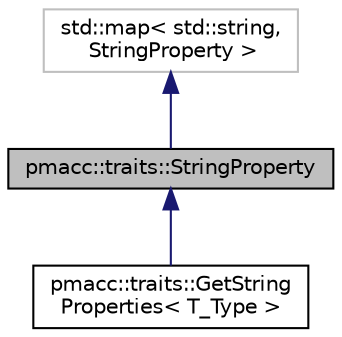 digraph "pmacc::traits::StringProperty"
{
 // LATEX_PDF_SIZE
  edge [fontname="Helvetica",fontsize="10",labelfontname="Helvetica",labelfontsize="10"];
  node [fontname="Helvetica",fontsize="10",shape=record];
  Node1 [label="pmacc::traits::StringProperty",height=0.2,width=0.4,color="black", fillcolor="grey75", style="filled", fontcolor="black",tooltip="a property with sub properties"];
  Node2 -> Node1 [dir="back",color="midnightblue",fontsize="10",style="solid",fontname="Helvetica"];
  Node2 [label="std::map\< std::string,\l StringProperty \>",height=0.2,width=0.4,color="grey75", fillcolor="white", style="filled",tooltip=" "];
  Node1 -> Node3 [dir="back",color="midnightblue",fontsize="10",style="solid",fontname="Helvetica"];
  Node3 [label="pmacc::traits::GetString\lProperties\< T_Type \>",height=0.2,width=0.4,color="black", fillcolor="white", style="filled",URL="$structpmacc_1_1traits_1_1_get_string_properties.html",tooltip="get the properties of an object"];
}
